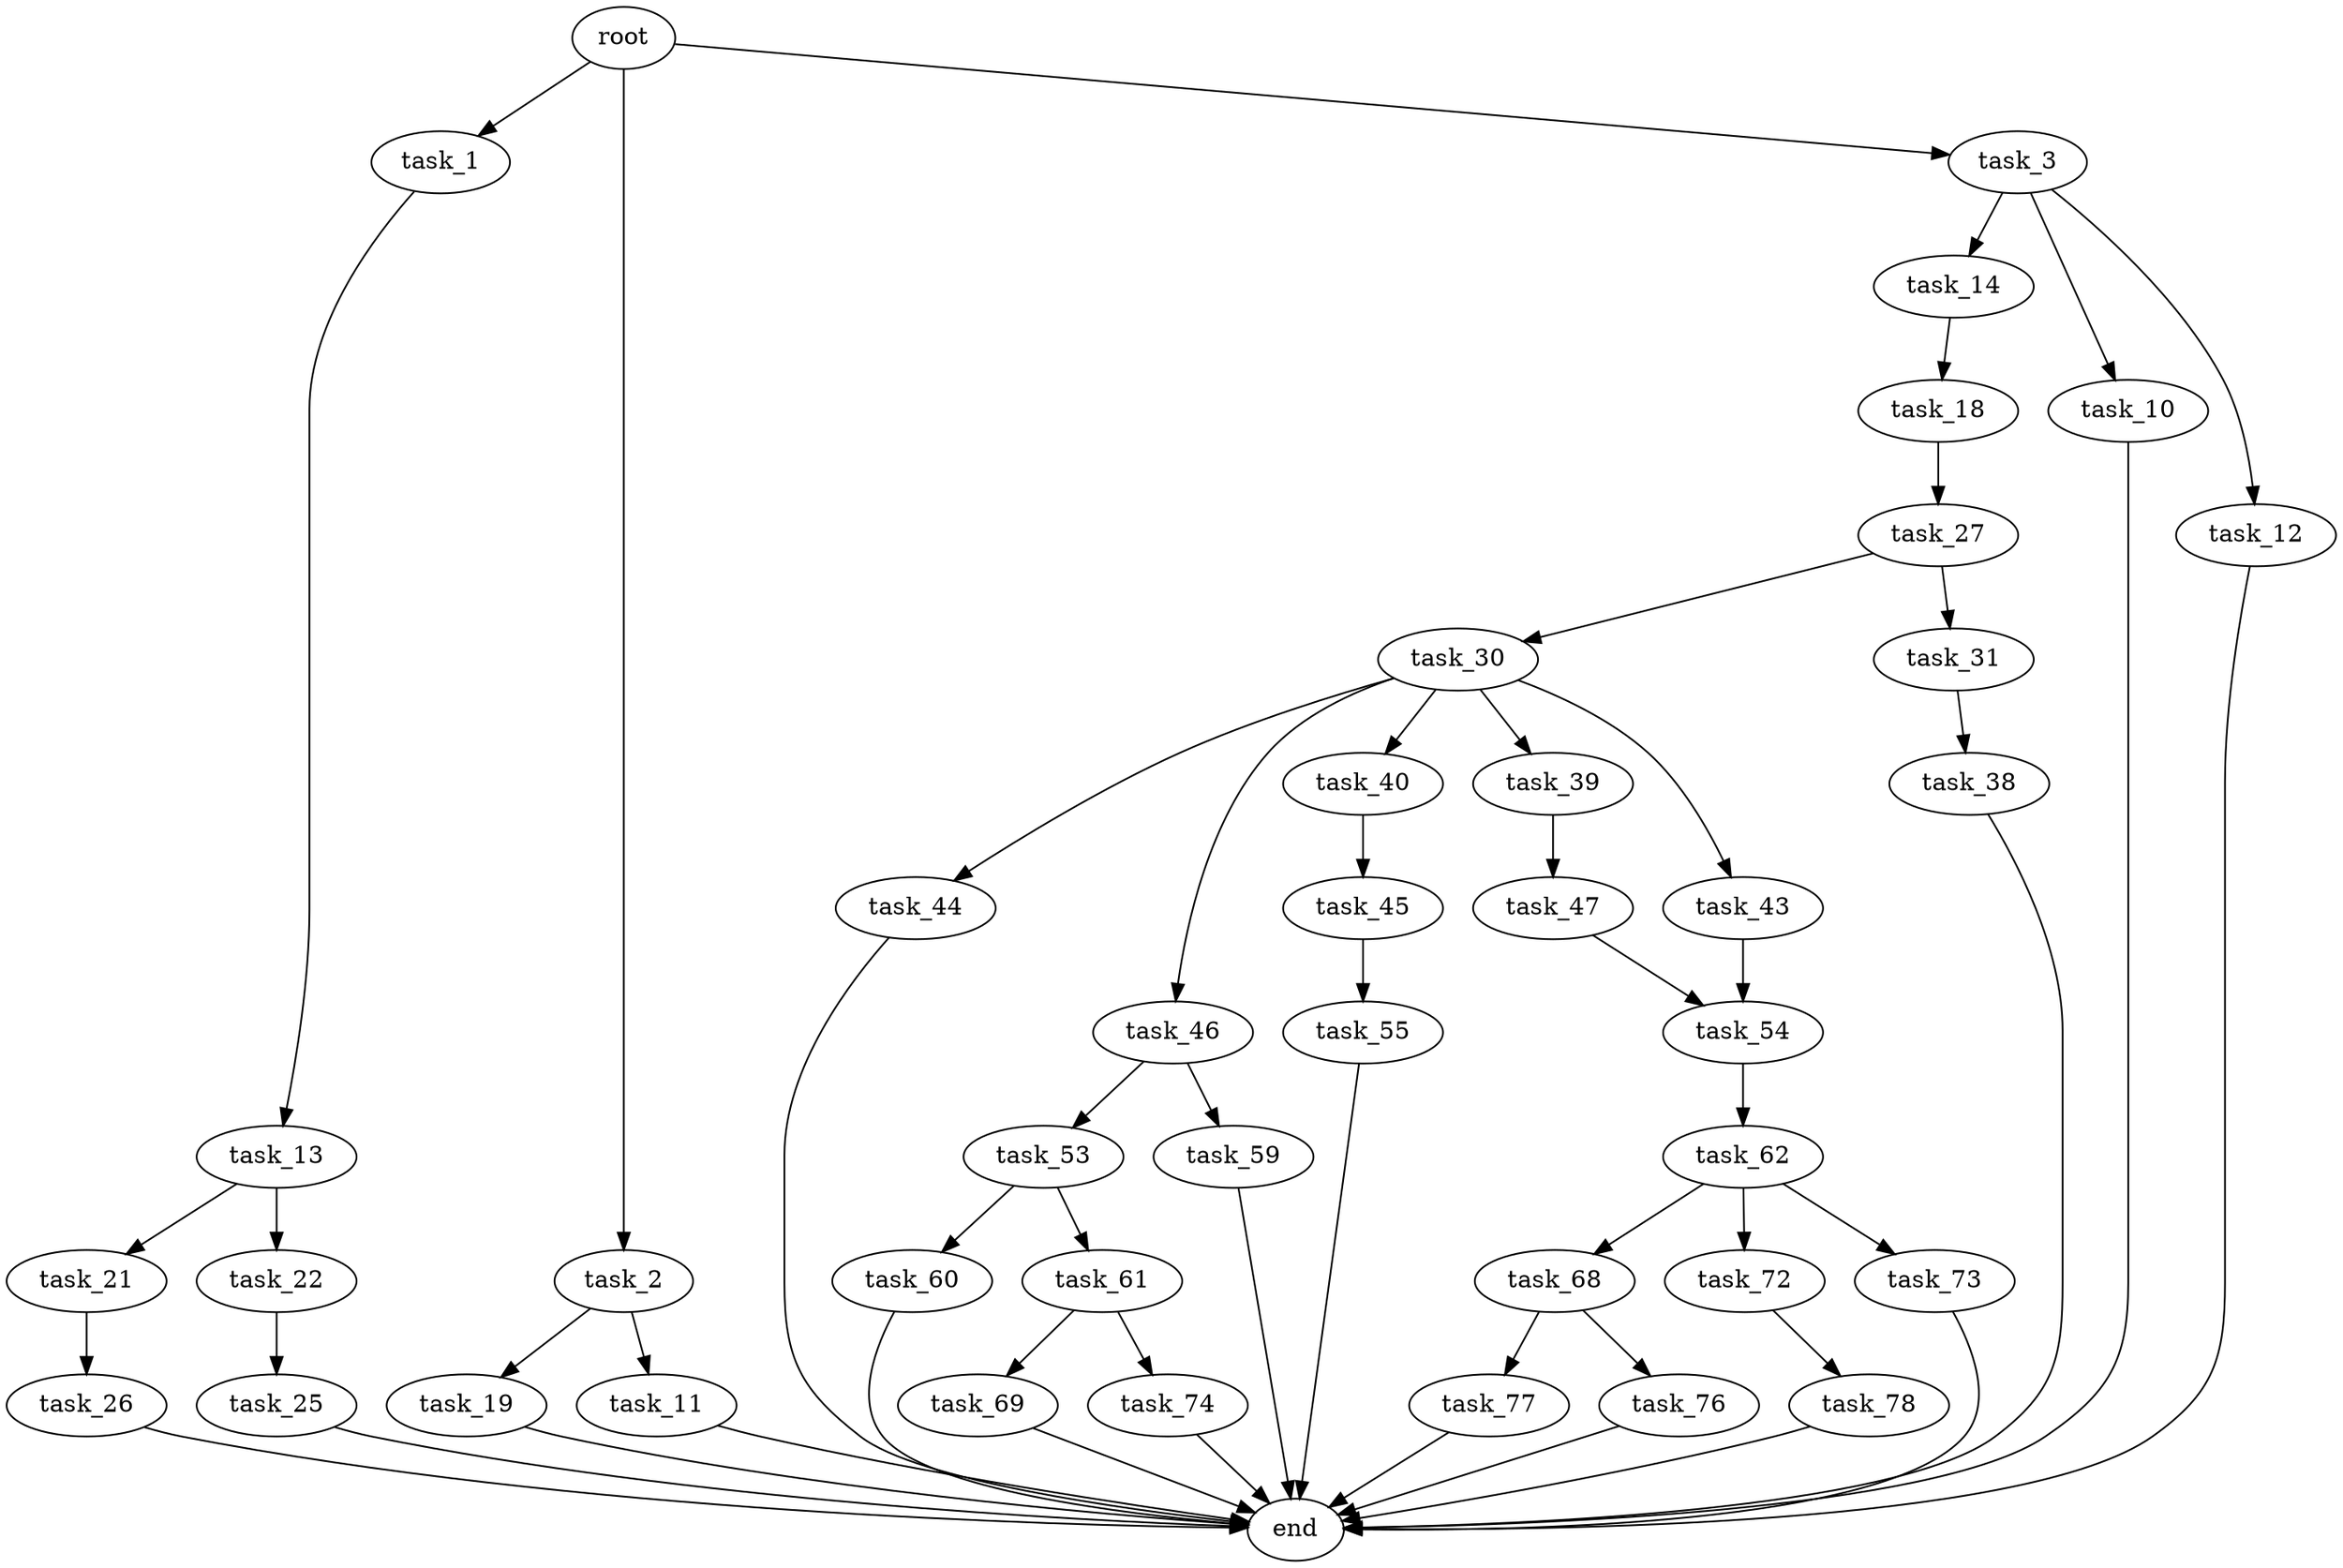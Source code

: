 digraph G {
  root [size="0.000000"];
  task_1 [size="12407670300.000000"];
  task_2 [size="30006702758.000000"];
  task_3 [size="2126977947.000000"];
  task_13 [size="26204782412.000000"];
  task_11 [size="13161351920.000000"];
  task_19 [size="782757789696.000000"];
  task_10 [size="154650734472.000000"];
  task_12 [size="30198449843.000000"];
  task_14 [size="100688824680.000000"];
  end [size="0.000000"];
  task_21 [size="8589934592.000000"];
  task_22 [size="549755813888.000000"];
  task_18 [size="26197602148.000000"];
  task_27 [size="20664551374.000000"];
  task_26 [size="4244384130.000000"];
  task_25 [size="575030879379.000000"];
  task_30 [size="181536823999.000000"];
  task_31 [size="4370674194.000000"];
  task_39 [size="134217728000.000000"];
  task_40 [size="21828588474.000000"];
  task_43 [size="85003521215.000000"];
  task_44 [size="68719476736.000000"];
  task_46 [size="1789360792.000000"];
  task_38 [size="43135769191.000000"];
  task_47 [size="28991029248.000000"];
  task_45 [size="275213816800.000000"];
  task_54 [size="134217728000.000000"];
  task_55 [size="368293445632.000000"];
  task_53 [size="1073741824000.000000"];
  task_59 [size="308242327534.000000"];
  task_60 [size="567646324891.000000"];
  task_61 [size="6055325682.000000"];
  task_62 [size="1725749328.000000"];
  task_69 [size="8589934592.000000"];
  task_74 [size="3930908420.000000"];
  task_68 [size="302172544849.000000"];
  task_72 [size="28991029248.000000"];
  task_73 [size="323567845612.000000"];
  task_76 [size="1056140043304.000000"];
  task_77 [size="157090379088.000000"];
  task_78 [size="416946759142.000000"];

  root -> task_1 [size="1.000000"];
  root -> task_2 [size="1.000000"];
  root -> task_3 [size="1.000000"];
  task_1 -> task_13 [size="536870912.000000"];
  task_2 -> task_11 [size="679477248.000000"];
  task_2 -> task_19 [size="679477248.000000"];
  task_3 -> task_10 [size="33554432.000000"];
  task_3 -> task_12 [size="33554432.000000"];
  task_3 -> task_14 [size="33554432.000000"];
  task_13 -> task_21 [size="838860800.000000"];
  task_13 -> task_22 [size="838860800.000000"];
  task_11 -> end [size="1.000000"];
  task_19 -> end [size="1.000000"];
  task_10 -> end [size="1.000000"];
  task_12 -> end [size="1.000000"];
  task_14 -> task_18 [size="134217728.000000"];
  task_21 -> task_26 [size="33554432.000000"];
  task_22 -> task_25 [size="536870912.000000"];
  task_18 -> task_27 [size="536870912.000000"];
  task_27 -> task_30 [size="33554432.000000"];
  task_27 -> task_31 [size="33554432.000000"];
  task_26 -> end [size="1.000000"];
  task_25 -> end [size="1.000000"];
  task_30 -> task_39 [size="838860800.000000"];
  task_30 -> task_40 [size="838860800.000000"];
  task_30 -> task_43 [size="838860800.000000"];
  task_30 -> task_44 [size="838860800.000000"];
  task_30 -> task_46 [size="838860800.000000"];
  task_31 -> task_38 [size="134217728.000000"];
  task_39 -> task_47 [size="209715200.000000"];
  task_40 -> task_45 [size="411041792.000000"];
  task_43 -> task_54 [size="75497472.000000"];
  task_44 -> end [size="1.000000"];
  task_46 -> task_53 [size="33554432.000000"];
  task_46 -> task_59 [size="33554432.000000"];
  task_38 -> end [size="1.000000"];
  task_47 -> task_54 [size="75497472.000000"];
  task_45 -> task_55 [size="536870912.000000"];
  task_54 -> task_62 [size="209715200.000000"];
  task_55 -> end [size="1.000000"];
  task_53 -> task_60 [size="838860800.000000"];
  task_53 -> task_61 [size="838860800.000000"];
  task_59 -> end [size="1.000000"];
  task_60 -> end [size="1.000000"];
  task_61 -> task_69 [size="209715200.000000"];
  task_61 -> task_74 [size="209715200.000000"];
  task_62 -> task_68 [size="75497472.000000"];
  task_62 -> task_72 [size="75497472.000000"];
  task_62 -> task_73 [size="75497472.000000"];
  task_69 -> end [size="1.000000"];
  task_74 -> end [size="1.000000"];
  task_68 -> task_76 [size="209715200.000000"];
  task_68 -> task_77 [size="209715200.000000"];
  task_72 -> task_78 [size="75497472.000000"];
  task_73 -> end [size="1.000000"];
  task_76 -> end [size="1.000000"];
  task_77 -> end [size="1.000000"];
  task_78 -> end [size="1.000000"];
}
